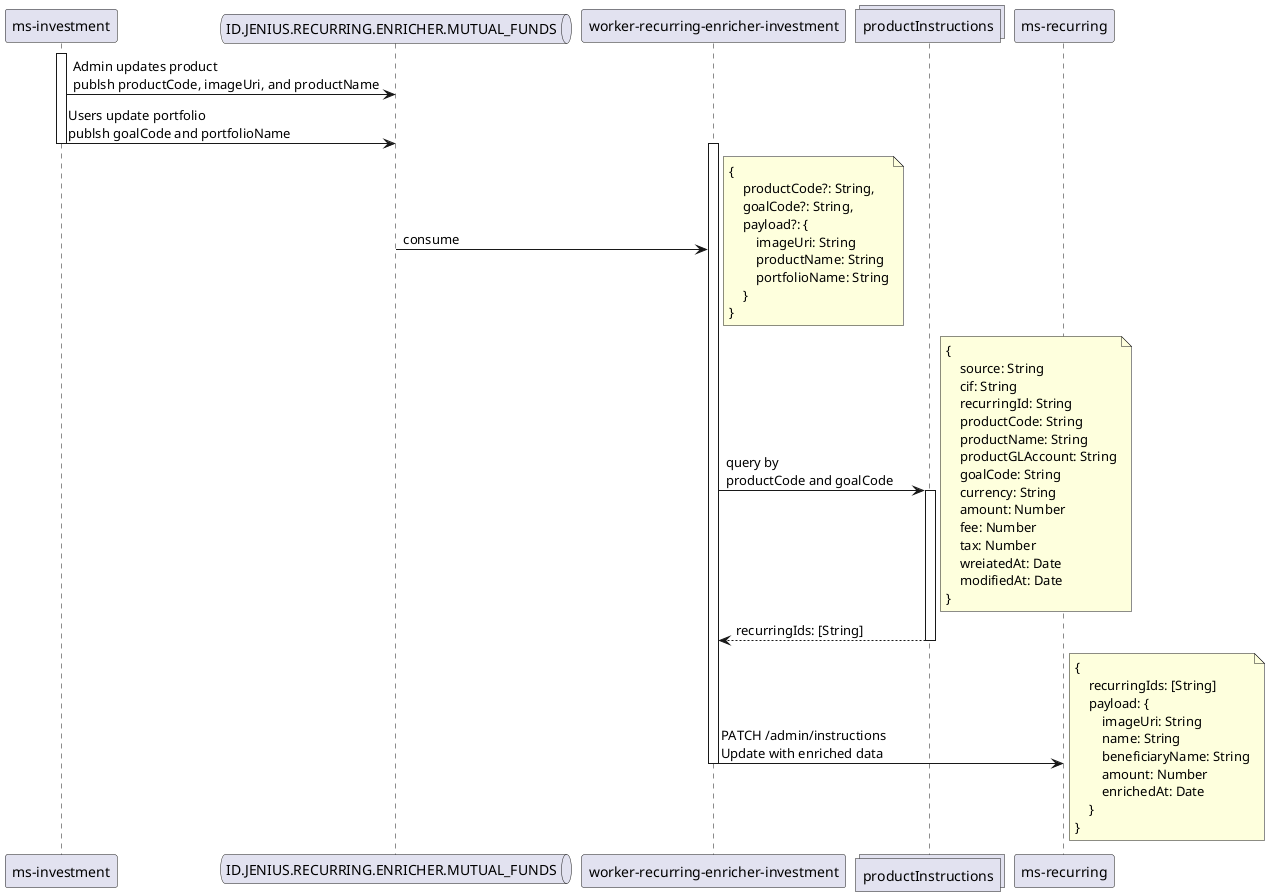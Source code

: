 @startuml mutual funds cron recurring

participant "ms-investment" as mi
queue "ID.JENIUS.RECURRING.ENRICHER.MUTUAL_FUNDS" as kafka
participant "worker-recurring-enricher-investment" as wrei
collections "productInstructions" as prods
participant "ms-recurring" as instr

activate mi
mi -> kafka: Admin updates product\npublsh productCode, imageUri, and productName 
mi -> kafka: Users update portfolio\npublsh goalCode and portfolioName 
deactivate mi
activate wrei
kafka -> wrei: consume
note right
{ 
    productCode?: String, 
    goalCode?: String, 
    payload?: {
        imageUri: String
        productName: String
        portfolioName: String
    }
}
end note
wrei -> prods: query by \nproductCode and goalCode
note right
{ 
    source: String
    cif: String
    recurringId: String
    productCode: String
    productName: String
    productGLAccount: String
    goalCode: String
    currency: String
    amount: Number
    fee: Number
    tax: Number
    wreiatedAt: Date
    modifiedAt: Date
}
end note
activate prods
prods --> wrei: recurringIds: [String]
deactivate prods
wrei -> instr: PATCH /admin/instructions\nUpdate with enriched data
note right
{
    recurringIds: [String]
    payload: {
        imageUri: String
        name: String
        beneficiaryName: String
        amount: Number
        enrichedAt: Date
    }
}
end note
deactivate wrei

@enduml